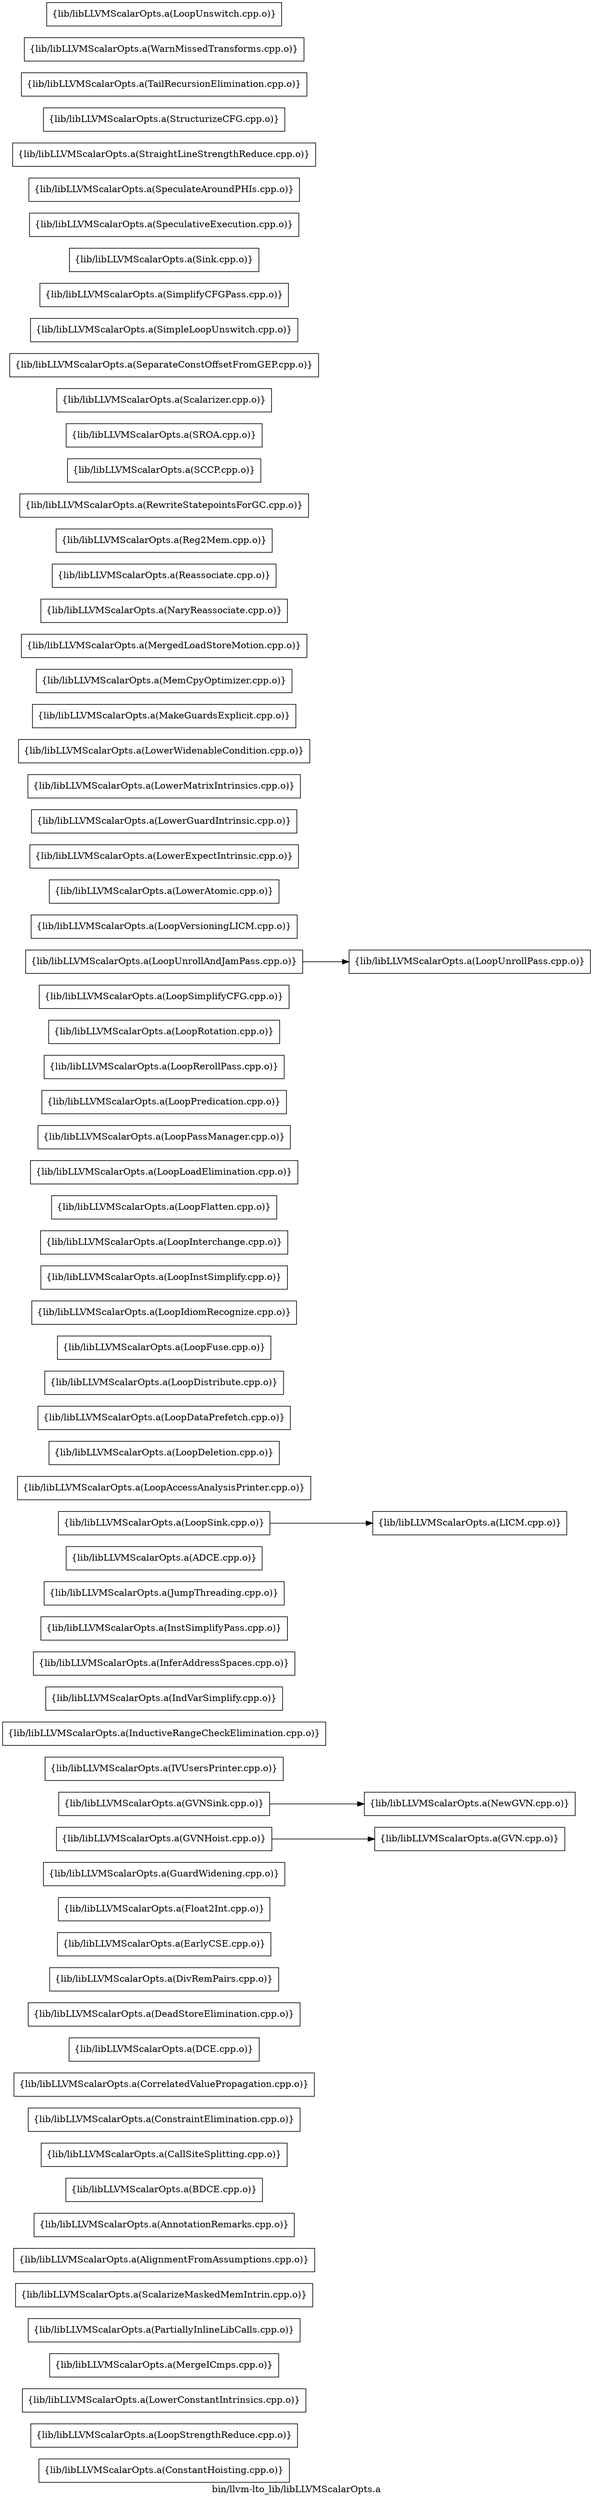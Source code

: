 digraph "bin/llvm-lto_lib/libLLVMScalarOpts.a" {
	label="bin/llvm-lto_lib/libLLVMScalarOpts.a";
	rankdir=LR;

	Node0x55ec3a145788 [shape=record,shape=box,group=0,label="{lib/libLLVMScalarOpts.a(ConstantHoisting.cpp.o)}"];
	Node0x55ec3a1414a8 [shape=record,shape=box,group=0,label="{lib/libLLVMScalarOpts.a(LoopStrengthReduce.cpp.o)}"];
	Node0x55ec3a157758 [shape=record,shape=box,group=0,label="{lib/libLLVMScalarOpts.a(LowerConstantIntrinsics.cpp.o)}"];
	Node0x55ec3a156cb8 [shape=record,shape=box,group=0,label="{lib/libLLVMScalarOpts.a(MergeICmps.cpp.o)}"];
	Node0x55ec3a150138 [shape=record,shape=box,group=0,label="{lib/libLLVMScalarOpts.a(PartiallyInlineLibCalls.cpp.o)}"];
	Node0x55ec3a1533d8 [shape=record,shape=box,group=0,label="{lib/libLLVMScalarOpts.a(ScalarizeMaskedMemIntrin.cpp.o)}"];
	Node0x55ec3a146728 [shape=record,shape=box,group=0,label="{lib/libLLVMScalarOpts.a(AlignmentFromAssumptions.cpp.o)}"];
	Node0x55ec3a1473a8 [shape=record,shape=box,group=0,label="{lib/libLLVMScalarOpts.a(AnnotationRemarks.cpp.o)}"];
	Node0x55ec3a144978 [shape=record,shape=box,group=0,label="{lib/libLLVMScalarOpts.a(BDCE.cpp.o)}"];
	Node0x55ec3a145648 [shape=record,shape=box,group=0,label="{lib/libLLVMScalarOpts.a(CallSiteSplitting.cpp.o)}"];
	Node0x55ec3a143cf8 [shape=record,shape=box,group=0,label="{lib/libLLVMScalarOpts.a(ConstraintElimination.cpp.o)}"];
	Node0x55ec3a143d48 [shape=record,shape=box,group=0,label="{lib/libLLVMScalarOpts.a(CorrelatedValuePropagation.cpp.o)}"];
	Node0x55ec3a142498 [shape=record,shape=box,group=0,label="{lib/libLLVMScalarOpts.a(DCE.cpp.o)}"];
	Node0x55ec3a142628 [shape=record,shape=box,group=0,label="{lib/libLLVMScalarOpts.a(DeadStoreElimination.cpp.o)}"];
	Node0x55ec3a143708 [shape=record,shape=box,group=0,label="{lib/libLLVMScalarOpts.a(DivRemPairs.cpp.o)}"];
	Node0x55ec3a140f08 [shape=record,shape=box,group=0,label="{lib/libLLVMScalarOpts.a(EarlyCSE.cpp.o)}"];
	Node0x55ec3a14b9f8 [shape=record,shape=box,group=0,label="{lib/libLLVMScalarOpts.a(Float2Int.cpp.o)}"];
	Node0x55ec3a14b2c8 [shape=record,shape=box,group=0,label="{lib/libLLVMScalarOpts.a(GuardWidening.cpp.o)}"];
	Node0x55ec3a14d3e8 [shape=record,shape=box,group=0,label="{lib/libLLVMScalarOpts.a(GVN.cpp.o)}"];
	Node0x55ec3a14cb28 [shape=record,shape=box,group=0,label="{lib/libLLVMScalarOpts.a(GVNHoist.cpp.o)}"];
	Node0x55ec3a14cb28 -> Node0x55ec3a14d3e8;
	Node0x55ec3a14c218 [shape=record,shape=box,group=0,label="{lib/libLLVMScalarOpts.a(GVNSink.cpp.o)}"];
	Node0x55ec3a14c218 -> Node0x55ec3a14fe18;
	Node0x55ec3a14e478 [shape=record,shape=box,group=0,label="{lib/libLLVMScalarOpts.a(IVUsersPrinter.cpp.o)}"];
	Node0x55ec3a14dc08 [shape=record,shape=box,group=0,label="{lib/libLLVMScalarOpts.a(InductiveRangeCheckElimination.cpp.o)}"];
	Node0x55ec3a14d4d8 [shape=record,shape=box,group=0,label="{lib/libLLVMScalarOpts.a(IndVarSimplify.cpp.o)}"];
	Node0x55ec3a14f698 [shape=record,shape=box,group=0,label="{lib/libLLVMScalarOpts.a(InferAddressSpaces.cpp.o)}"];
	Node0x55ec3a14ef18 [shape=record,shape=box,group=0,label="{lib/libLLVMScalarOpts.a(InstSimplifyPass.cpp.o)}"];
	Node0x55ec3a14e7e8 [shape=record,shape=box,group=0,label="{lib/libLLVMScalarOpts.a(JumpThreading.cpp.o)}"];
	Node0x55ec3a15adb8 [shape=record,shape=box,group=0,label="{lib/libLLVMScalarOpts.a(ADCE.cpp.o)}"];
	Node0x55ec3a14cfd8 [shape=record,shape=box,group=0,label="{lib/libLLVMScalarOpts.a(LICM.cpp.o)}"];
	Node0x55ec3a14d078 [shape=record,shape=box,group=0,label="{lib/libLLVMScalarOpts.a(LoopAccessAnalysisPrinter.cpp.o)}"];
	Node0x55ec3a14bfe8 [shape=record,shape=box,group=0,label="{lib/libLLVMScalarOpts.a(LoopSink.cpp.o)}"];
	Node0x55ec3a14bfe8 -> Node0x55ec3a14cfd8;
	Node0x55ec3a14b818 [shape=record,shape=box,group=0,label="{lib/libLLVMScalarOpts.a(LoopDeletion.cpp.o)}"];
	Node0x55ec3a14ba98 [shape=record,shape=box,group=0,label="{lib/libLLVMScalarOpts.a(LoopDataPrefetch.cpp.o)}"];
	Node0x55ec3a1498d8 [shape=record,shape=box,group=0,label="{lib/libLLVMScalarOpts.a(LoopDistribute.cpp.o)}"];
	Node0x55ec3a14ac38 [shape=record,shape=box,group=0,label="{lib/libLLVMScalarOpts.a(LoopFuse.cpp.o)}"];
	Node0x55ec3a148898 [shape=record,shape=box,group=0,label="{lib/libLLVMScalarOpts.a(LoopIdiomRecognize.cpp.o)}"];
	Node0x55ec3a1485c8 [shape=record,shape=box,group=0,label="{lib/libLLVMScalarOpts.a(LoopInstSimplify.cpp.o)}"];
	Node0x55ec3a148de8 [shape=record,shape=box,group=0,label="{lib/libLLVMScalarOpts.a(LoopInterchange.cpp.o)}"];
	Node0x55ec3a147858 [shape=record,shape=box,group=0,label="{lib/libLLVMScalarOpts.a(LoopFlatten.cpp.o)}"];
	Node0x55ec3a1527f8 [shape=record,shape=box,group=0,label="{lib/libLLVMScalarOpts.a(LoopLoadElimination.cpp.o)}"];
	Node0x55ec3a1529d8 [shape=record,shape=box,group=0,label="{lib/libLLVMScalarOpts.a(LoopPassManager.cpp.o)}"];
	Node0x55ec3a154af8 [shape=record,shape=box,group=0,label="{lib/libLLVMScalarOpts.a(LoopPredication.cpp.o)}"];
	Node0x55ec3a1539c8 [shape=record,shape=box,group=0,label="{lib/libLLVMScalarOpts.a(LoopRerollPass.cpp.o)}"];
	Node0x55ec3a153c98 [shape=record,shape=box,group=0,label="{lib/libLLVMScalarOpts.a(LoopRotation.cpp.o)}"];
	Node0x55ec3a1417c8 [shape=record,shape=box,group=0,label="{lib/libLLVMScalarOpts.a(LoopSimplifyCFG.cpp.o)}"];
	Node0x55ec3a142e98 [shape=record,shape=box,group=0,label="{lib/libLLVMScalarOpts.a(LoopUnrollPass.cpp.o)}"];
	Node0x55ec3a142bc8 [shape=record,shape=box,group=0,label="{lib/libLLVMScalarOpts.a(LoopUnrollAndJamPass.cpp.o)}"];
	Node0x55ec3a142bc8 -> Node0x55ec3a142e98;
	Node0x55ec3a144658 [shape=record,shape=box,group=0,label="{lib/libLLVMScalarOpts.a(LoopVersioningLICM.cpp.o)}"];
	Node0x55ec3a1583d8 [shape=record,shape=box,group=0,label="{lib/libLLVMScalarOpts.a(LowerAtomic.cpp.o)}"];
	Node0x55ec3a159288 [shape=record,shape=box,group=0,label="{lib/libLLVMScalarOpts.a(LowerExpectIntrinsic.cpp.o)}"];
	Node0x55ec3a1598c8 [shape=record,shape=box,group=0,label="{lib/libLLVMScalarOpts.a(LowerGuardIntrinsic.cpp.o)}"];
	Node0x55ec3a158ce8 [shape=record,shape=box,group=0,label="{lib/libLLVMScalarOpts.a(LowerMatrixIntrinsics.cpp.o)}"];
	Node0x55ec3a1559f8 [shape=record,shape=box,group=0,label="{lib/libLLVMScalarOpts.a(LowerWidenableCondition.cpp.o)}"];
	Node0x55ec3a155db8 [shape=record,shape=box,group=0,label="{lib/libLLVMScalarOpts.a(MakeGuardsExplicit.cpp.o)}"];
	Node0x55ec3a155138 [shape=record,shape=box,group=0,label="{lib/libLLVMScalarOpts.a(MemCpyOptimizer.cpp.o)}"];
	Node0x55ec3a156358 [shape=record,shape=box,group=0,label="{lib/libLLVMScalarOpts.a(MergedLoadStoreMotion.cpp.o)}"];
	Node0x55ec3a1568f8 [shape=record,shape=box,group=0,label="{lib/libLLVMScalarOpts.a(NaryReassociate.cpp.o)}"];
	Node0x55ec3a14fe18 [shape=record,shape=box,group=0,label="{lib/libLLVMScalarOpts.a(NewGVN.cpp.o)}"];
	Node0x55ec3a150db8 [shape=record,shape=box,group=0,label="{lib/libLLVMScalarOpts.a(Reassociate.cpp.o)}"];
	Node0x55ec3a153ab8 [shape=record,shape=box,group=0,label="{lib/libLLVMScalarOpts.a(Reg2Mem.cpp.o)}"];
	Node0x55ec3a154008 [shape=record,shape=box,group=0,label="{lib/libLLVMScalarOpts.a(RewriteStatepointsForGC.cpp.o)}"];
	Node0x55ec3a154918 [shape=record,shape=box,group=0,label="{lib/libLLVMScalarOpts.a(SCCP.cpp.o)}"];
	Node0x55ec3a152438 [shape=record,shape=box,group=0,label="{lib/libLLVMScalarOpts.a(SROA.cpp.o)}"];
	Node0x55ec3a153108 [shape=record,shape=box,group=0,label="{lib/libLLVMScalarOpts.a(Scalarizer.cpp.o)}"];
	Node0x55ec3a141f98 [shape=record,shape=box,group=0,label="{lib/libLLVMScalarOpts.a(SeparateConstOffsetFromGEP.cpp.o)}"];
	Node0x55ec3a143118 [shape=record,shape=box,group=0,label="{lib/libLLVMScalarOpts.a(SimpleLoopUnswitch.cpp.o)}"];
	Node0x55ec3a1586a8 [shape=record,shape=box,group=0,label="{lib/libLLVMScalarOpts.a(SimplifyCFGPass.cpp.o)}"];
	Node0x55ec3a158d88 [shape=record,shape=box,group=0,label="{lib/libLLVMScalarOpts.a(Sink.cpp.o)}"];
	Node0x55ec3a158c48 [shape=record,shape=box,group=0,label="{lib/libLLVMScalarOpts.a(SpeculativeExecution.cpp.o)}"];
	Node0x55ec3a1593c8 [shape=record,shape=box,group=0,label="{lib/libLLVMScalarOpts.a(SpeculateAroundPHIs.cpp.o)}"];
	Node0x55ec3a1554f8 [shape=record,shape=box,group=0,label="{lib/libLLVMScalarOpts.a(StraightLineStrengthReduce.cpp.o)}"];
	Node0x55ec3a155c78 [shape=record,shape=box,group=0,label="{lib/libLLVMScalarOpts.a(StructurizeCFG.cpp.o)}"];
	Node0x55ec3a155ae8 [shape=record,shape=box,group=0,label="{lib/libLLVMScalarOpts.a(TailRecursionElimination.cpp.o)}"];
	Node0x55ec3a156308 [shape=record,shape=box,group=0,label="{lib/libLLVMScalarOpts.a(WarnMissedTransforms.cpp.o)}"];
	Node0x55ec3a141fe8 [shape=record,shape=box,group=0,label="{lib/libLLVMScalarOpts.a(LoopUnswitch.cpp.o)}"];
}
